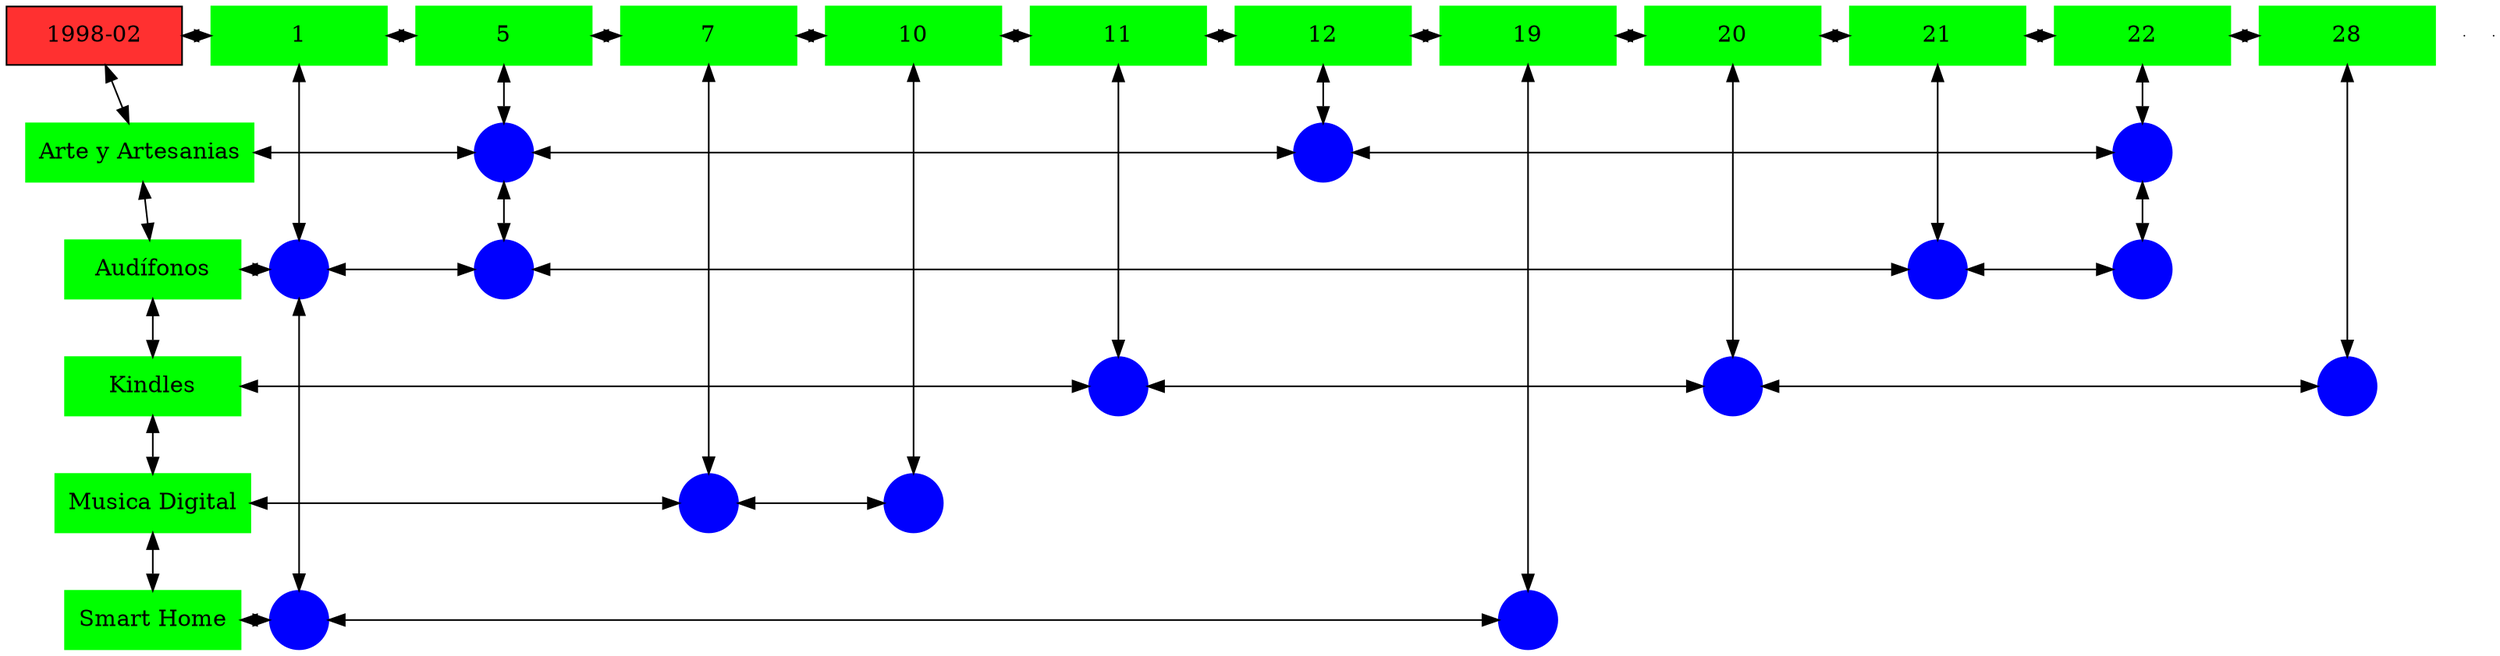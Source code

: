 digraph G{
node[shape="box"];
nodeMt[ label = "1998-02", width = 1.5, style = filled, fillcolor = firebrick1, group = 1 ];
e0[ shape = point, width = 0 ];
e1[ shape = point, width = 0 ];
node0xc00218ea00[label="1",color=green,style =filled,width = 1.5 group=1];
nodeMt->node0xc00218ea00[dir="both"];
{rank=same;nodeMt;node0xc00218ea00;}
node0xc001e96f50[label="5",color=green,style =filled,width = 1.5 group=5];
node0xc00218ea00->node0xc001e96f50[dir="both"];
{rank=same;node0xc00218ea00;node0xc001e96f50;}
node0xc001fb3450[label="7",color=green,style =filled,width = 1.5 group=7];
node0xc001e96f50->node0xc001fb3450[dir="both"];
{rank=same;node0xc001e96f50;node0xc001fb3450;}
node0xc001f056d0[label="10",color=green,style =filled,width = 1.5 group=10];
node0xc001fb3450->node0xc001f056d0[dir="both"];
{rank=same;node0xc001fb3450;node0xc001f056d0;}
node0xc0020befa0[label="11",color=green,style =filled,width = 1.5 group=11];
node0xc001f056d0->node0xc0020befa0[dir="both"];
{rank=same;node0xc001f056d0;node0xc0020befa0;}
node0xc0022cd0e0[label="12",color=green,style =filled,width = 1.5 group=12];
node0xc0020befa0->node0xc0022cd0e0[dir="both"];
{rank=same;node0xc0020befa0;node0xc0022cd0e0;}
node0xc002119ae0[label="19",color=green,style =filled,width = 1.5 group=19];
node0xc0022cd0e0->node0xc002119ae0[dir="both"];
{rank=same;node0xc0022cd0e0;node0xc002119ae0;}
node0xc00207ebe0[label="20",color=green,style =filled,width = 1.5 group=20];
node0xc002119ae0->node0xc00207ebe0[dir="both"];
{rank=same;node0xc002119ae0;node0xc00207ebe0;}
node0xc001fcfdb0[label="21",color=green,style =filled,width = 1.5 group=21];
node0xc00207ebe0->node0xc001fcfdb0[dir="both"];
{rank=same;node0xc00207ebe0;node0xc001fcfdb0;}
node0xc0020508c0[label="22",color=green,style =filled,width = 1.5 group=22];
node0xc001fcfdb0->node0xc0020508c0[dir="both"];
{rank=same;node0xc001fcfdb0;node0xc0020508c0;}
node0xc002223680[label="28",color=green,style =filled,width = 1.5 group=28];
node0xc0020508c0->node0xc002223680[dir="both"];
{rank=same;node0xc0020508c0;node0xc002223680;}
node0xc002216640[label="Arte y Artesanias",color=green,style =filled width = 1.5 group=1];
node0xc002246c00[label="",color=blue,style =filled, width = 0.5 group=5 shape=circle];
node0xc002216640->node0xc002246c00[dir="both"];
{rank=same;node0xc002216640;node0xc002246c00;}
node0xc0022c7d00[label="",color=blue,style =filled, width = 0.5 group=12 shape=circle];
node0xc002246c00->node0xc0022c7d00[dir="both"];
{rank=same;node0xc0022c7d00;node0xc002246c00;}
node0xc002203c80[label="",color=blue,style =filled, width = 0.5 group=22 shape=circle];
node0xc0022c7d00->node0xc002203c80[dir="both"];
{rank=same;node0xc002203c80;node0xc0022c7d00;}
node0xc001e96f00[label="Audífonos",color=green,style =filled width = 1.5 group=1];
node0xc002287300[label="",color=blue,style =filled, width = 0.5 group=1 shape=circle];
node0xc001e96f00->node0xc002287300[dir="both"];
{rank=same;node0xc001e96f00;node0xc002287300;}
node0xc001e8b780[label="",color=blue,style =filled, width = 0.5 group=5 shape=circle];
node0xc002287300->node0xc001e8b780[dir="both"];
{rank=same;node0xc001e8b780;node0xc002287300;}
node0xc001fc7f00[label="",color=blue,style =filled, width = 0.5 group=21 shape=circle];
node0xc001e8b780->node0xc001fc7f00[dir="both"];
{rank=same;node0xc001fc7f00;node0xc001e8b780;}
node0xc00204ca80[label="",color=blue,style =filled, width = 0.5 group=22 shape=circle];
node0xc001fc7f00->node0xc00204ca80[dir="both"];
{rank=same;node0xc00204ca80;node0xc001fc7f00;}
node0xc00207eb90[label="Kindles",color=green,style =filled width = 1.5 group=1];
node0xc0020bd100[label="",color=blue,style =filled, width = 0.5 group=11 shape=circle];
node0xc00207eb90->node0xc0020bd100[dir="both"];
{rank=same;node0xc00207eb90;node0xc0020bd100;}
node0xc00207b000[label="",color=blue,style =filled, width = 0.5 group=20 shape=circle];
node0xc0020bd100->node0xc00207b000[dir="both"];
{rank=same;node0xc00207b000;node0xc0020bd100;}
node0xc002232680[label="",color=blue,style =filled, width = 0.5 group=28 shape=circle];
node0xc00207b000->node0xc002232680[dir="both"];
{rank=same;node0xc002232680;node0xc00207b000;}
node0xc001f05680[label="Musica Digital",color=green,style =filled width = 1.5 group=1];
node0xc001fb4c00[label="",color=blue,style =filled, width = 0.5 group=7 shape=circle];
node0xc001f05680->node0xc001fb4c00[dir="both"];
{rank=same;node0xc001f05680;node0xc001fb4c00;}
node0xc001f01600[label="",color=blue,style =filled, width = 0.5 group=10 shape=circle];
node0xc001fb4c00->node0xc001f01600[dir="both"];
{rank=same;node0xc001f01600;node0xc001fb4c00;}
node0xc002119a90[label="Smart Home",color=green,style =filled width = 1.5 group=1];
node0xc002185e80[label="",color=blue,style =filled, width = 0.5 group=1 shape=circle];
node0xc002119a90->node0xc002185e80[dir="both"];
{rank=same;node0xc002119a90;node0xc002185e80;}
node0xc002115700[label="",color=blue,style =filled, width = 0.5 group=19 shape=circle];
node0xc002185e80->node0xc002115700[dir="both"];
{rank=same;node0xc002115700;node0xc002185e80;}
node0xc00218ea00->node0xc002287300[dir="both"];
node0xc002287300->node0xc002185e80[dir="both"];
node0xc001e96f50->node0xc002246c00[dir="both"];
node0xc002246c00->node0xc001e8b780[dir="both"];
node0xc001fb3450->node0xc001fb4c00[dir="both"];
node0xc001f056d0->node0xc001f01600[dir="both"];
node0xc0020befa0->node0xc0020bd100[dir="both"];
node0xc0022cd0e0->node0xc0022c7d00[dir="both"];
node0xc002119ae0->node0xc002115700[dir="both"];
node0xc00207ebe0->node0xc00207b000[dir="both"];
node0xc001fcfdb0->node0xc001fc7f00[dir="both"];
node0xc0020508c0->node0xc002203c80[dir="both"];
node0xc002203c80->node0xc00204ca80[dir="both"];
node0xc002223680->node0xc002232680[dir="both"];
nodeMt->node0xc002216640[dir="both"];
node0xc002216640->node0xc001e96f00[dir="both"];
node0xc001e96f00->node0xc00207eb90[dir="both"];
node0xc00207eb90->node0xc001f05680[dir="both"];
node0xc001f05680->node0xc002119a90[dir="both"];
}
